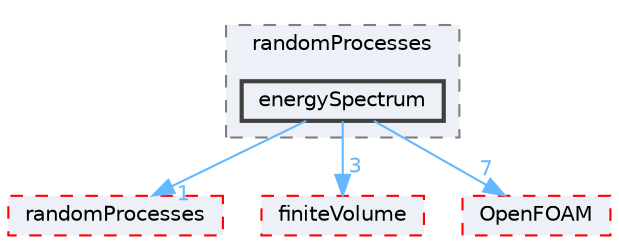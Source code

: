 digraph "src/functionObjects/randomProcesses/energySpectrum"
{
 // LATEX_PDF_SIZE
  bgcolor="transparent";
  edge [fontname=Helvetica,fontsize=10,labelfontname=Helvetica,labelfontsize=10];
  node [fontname=Helvetica,fontsize=10,shape=box,height=0.2,width=0.4];
  compound=true
  subgraph clusterdir_5565e328b84a9b745fee094845bb587b {
    graph [ bgcolor="#edf0f7", pencolor="grey50", label="randomProcesses", fontname=Helvetica,fontsize=10 style="filled,dashed", URL="dir_5565e328b84a9b745fee094845bb587b.html",tooltip=""]
  dir_7c2ca630980bc4a99f9f559730a3d35a [label="energySpectrum", fillcolor="#edf0f7", color="grey25", style="filled,bold", URL="dir_7c2ca630980bc4a99f9f559730a3d35a.html",tooltip=""];
  }
  dir_6992af9b03f6fc22ea45caf98ff89caa [label="randomProcesses", fillcolor="#edf0f7", color="red", style="filled,dashed", URL="dir_6992af9b03f6fc22ea45caf98ff89caa.html",tooltip=""];
  dir_9bd15774b555cf7259a6fa18f99fe99b [label="finiteVolume", fillcolor="#edf0f7", color="red", style="filled,dashed", URL="dir_9bd15774b555cf7259a6fa18f99fe99b.html",tooltip=""];
  dir_c5473ff19b20e6ec4dfe5c310b3778a8 [label="OpenFOAM", fillcolor="#edf0f7", color="red", style="filled,dashed", URL="dir_c5473ff19b20e6ec4dfe5c310b3778a8.html",tooltip=""];
  dir_7c2ca630980bc4a99f9f559730a3d35a->dir_6992af9b03f6fc22ea45caf98ff89caa [headlabel="1", labeldistance=1.5 headhref="dir_001143_003185.html" href="dir_001143_003185.html" color="steelblue1" fontcolor="steelblue1"];
  dir_7c2ca630980bc4a99f9f559730a3d35a->dir_9bd15774b555cf7259a6fa18f99fe99b [headlabel="3", labeldistance=1.5 headhref="dir_001143_001387.html" href="dir_001143_001387.html" color="steelblue1" fontcolor="steelblue1"];
  dir_7c2ca630980bc4a99f9f559730a3d35a->dir_c5473ff19b20e6ec4dfe5c310b3778a8 [headlabel="7", labeldistance=1.5 headhref="dir_001143_002695.html" href="dir_001143_002695.html" color="steelblue1" fontcolor="steelblue1"];
}
